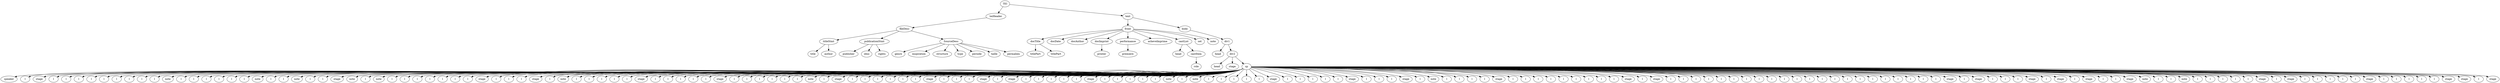 digraph Tree {
	"t0" [label = "TEI"];
	"t1" [label = "teiHeader"];
	"t2" [label = "fileDesc"];
	"t3" [label = "titleStmt"];
	"t4" [label = "title"];
	"t5" [label = "author"];
	"t6" [label = "publicationStmt"];
	"t7" [label = "publisher"];
	"t8" [label = "idno"];
	"t9" [label = "rights"];
	"t10" [label = "SourceDesc"];
	"t11" [label = "genre"];
	"t12" [label = "inspiration"];
	"t13" [label = "structure"];
	"t14" [label = "type"];
	"t15" [label = "periode"];
	"t16" [label = "taille"];
	"t17" [label = "permalien"];
	"t18" [label = "text"];
	"t19" [label = "front"];
	"t20" [label = "docTitle"];
	"t21" [label = "titlePart"];
	"t22" [label = "titlePart"];
	"t23" [label = "docDate"];
	"t24" [label = "docAuthor"];
	"t25" [label = "docImprint"];
	"t26" [label = "printer"];
	"t27" [label = "performance"];
	"t28" [label = "premiere"];
	"t29" [label = "acheveImprime"];
	"t30" [label = "castList"];
	"t31" [label = "head"];
	"t32" [label = "castItem"];
	"t33" [label = "role"];
	"t34" [label = "set"];
	"t35" [label = "note"];
	"t36" [label = "body"];
	"t37" [label = "div1"];
	"t38" [label = "head"];
	"t39" [label = "div2"];
	"t40" [label = "head"];
	"t41" [label = "stage"];
	"t42" [label = "sp"];
	"t43" [label = "speaker"];
	"t44" [label = "l"];
	"t45" [label = "stage"];
	"t46" [label = "l"];
	"t47" [label = "l"];
	"t48" [label = "l"];
	"t49" [label = "l"];
	"t50" [label = "l"];
	"t51" [label = "l"];
	"t52" [label = "l"];
	"t53" [label = "l"];
	"t54" [label = "l"];
	"t55" [label = "note"];
	"t56" [label = "l"];
	"t57" [label = "l"];
	"t58" [label = "l"];
	"t59" [label = "l"];
	"t60" [label = "l"];
	"t61" [label = "l"];
	"t62" [label = "note"];
	"t63" [label = "l"];
	"t64" [label = "l"];
	"t65" [label = "note"];
	"t66" [label = "l"];
	"t67" [label = "l"];
	"t68" [label = "stage"];
	"t69" [label = "note"];
	"t70" [label = "l"];
	"t71" [label = "note"];
	"t72" [label = "l"];
	"t73" [label = "l"];
	"t74" [label = "l"];
	"t75" [label = "l"];
	"t76" [label = "l"];
	"t77" [label = "l"];
	"t78" [label = "l"];
	"t79" [label = "stage"];
	"t80" [label = "l"];
	"t81" [label = "l"];
	"t82" [label = "l"];
	"t83" [label = "stage"];
	"t84" [label = "l"];
	"t85" [label = "note"];
	"t86" [label = "l"];
	"t87" [label = "l"];
	"t88" [label = "l"];
	"t89" [label = "l"];
	"t90" [label = "l"];
	"t91" [label = "stage"];
	"t92" [label = "l"];
	"t93" [label = "l"];
	"t94" [label = "l"];
	"t95" [label = "l"];
	"t96" [label = "l"];
	"t97" [label = "stage"];
	"t98" [label = "l"];
	"t99" [label = "l"];
	"t100" [label = "l"];
	"t101" [label = "l"];
	"t102" [label = "l"];
	"t103" [label = "l"];
	"t104" [label = "note"];
	"t105" [label = "l"];
	"t106" [label = "stage"];
	"t107" [label = "l"];
	"t108" [label = "l"];
	"t109" [label = "l"];
	"t110" [label = "l"];
	"t111" [label = "l"];
	"t112" [label = "l"];
	"t113" [label = "stage"];
	"t114" [label = "l"];
	"t115" [label = "l"];
	"t116" [label = "l"];
	"t117" [label = "stage"];
	"t118" [label = "l"];
	"t119" [label = "stage"];
	"t120" [label = "l"];
	"t121" [label = "l"];
	"t122" [label = "l"];
	"t123" [label = "l"];
	"t124" [label = "l"];
	"t125" [label = "stage"];
	"t126" [label = "l"];
	"t127" [label = "l"];
	"t128" [label = "l"];
	"t129" [label = "l"];
	"t130" [label = "l"];
	"t131" [label = "note"];
	"t132" [label = "l"];
	"t133" [label = "note"];
	"t134" [label = "l"];
	"t135" [label = "l"];
	"t136" [label = "l"];
	"t137" [label = "l"];
	"t138" [label = "l"];
	"t139" [label = "stage"];
	"t140" [label = "l"];
	"t141" [label = "l"];
	"t142" [label = "l"];
	"t143" [label = "l"];
	"t144" [label = "l"];
	"t145" [label = "stage"];
	"t146" [label = "l"];
	"t147" [label = "l"];
	"t148" [label = "l"];
	"t149" [label = "stage"];
	"t150" [label = "l"];
	"t151" [label = "note"];
	"t152" [label = "l"];
	"t153" [label = "l"];
	"t154" [label = "l"];
	"t155" [label = "l"];
	"t156" [label = "stage"];
	"t157" [label = "l"];
	"t158" [label = "l"];
	"t159" [label = "l"];
	"t160" [label = "l"];
	"t161" [label = "l"];
	"t162" [label = "l"];
	"t163" [label = "l"];
	"t164" [label = "l"];
	"t165" [label = "l"];
	"t166" [label = "stage"];
	"t167" [label = "l"];
	"t168" [label = "stage"];
	"t169" [label = "l"];
	"t170" [label = "l"];
	"t171" [label = "l"];
	"t172" [label = "l"];
	"t173" [label = "l"];
	"t174" [label = "l"];
	"t175" [label = "l"];
	"t176" [label = "l"];
	"t177" [label = "l"];
	"t178" [label = "l"];
	"t179" [label = "l"];
	"t180" [label = "l"];
	"t181" [label = "l"];
	"t182" [label = "l"];
	"t183" [label = "l"];
	"t184" [label = "l"];
	"t185" [label = "l"];
	"t186" [label = "l"];
	"t187" [label = "l"];
	"t188" [label = "l"];
	"t189" [label = "l"];
	"t190" [label = "l"];
	"t191" [label = "stage"];
	"t192" [label = "l"];
	"t193" [label = "stage"];
	"t194" [label = "l"];
	"t195" [label = "l"];
	"t196" [label = "l"];
	"t197" [label = "stage"];
	"t198" [label = "l"];
	"t199" [label = "stage"];
	"t200" [label = "l"];
	"t201" [label = "stage"];
	"t202" [label = "l"];
	"t203" [label = "l"];
	"t204" [label = "stage"];
	"t205" [label = "note"];
	"t206" [label = "l"];
	"t207" [label = "l"];
	"t208" [label = "note"];
	"t209" [label = "l"];
	"t210" [label = "l"];
	"t211" [label = "l"];
	"t212" [label = "l"];
	"t213" [label = "l"];
	"t214" [label = "stage"];
	"t215" [label = "l"];
	"t216" [label = "stage"];
	"t217" [label = "l"];
	"t218" [label = "l"];
	"t219" [label = "l"];
	"t220" [label = "l"];
	"t221" [label = "l"];
	"t222" [label = "stage"];
	"t223" [label = "l"];
	"t224" [label = "l"];
	"t225" [label = "l"];
	"t226" [label = "l"];
	"t227" [label = "l"];
	"t228" [label = "stage"];
	"t229" [label = "stage"];
	"t230" [label = "l"];
	"t231" [label = "stage"];
	"t0" -> "t1";
	"t1" -> "t2";
	"t2" -> "t3";
	"t3" -> "t4";
	"t3" -> "t5";
	"t2" -> "t6";
	"t6" -> "t7";
	"t6" -> "t8";
	"t6" -> "t9";
	"t2" -> "t10";
	"t10" -> "t11";
	"t10" -> "t12";
	"t10" -> "t13";
	"t10" -> "t14";
	"t10" -> "t15";
	"t10" -> "t16";
	"t10" -> "t17";
	"t0" -> "t18";
	"t18" -> "t19";
	"t19" -> "t20";
	"t20" -> "t21";
	"t20" -> "t22";
	"t19" -> "t23";
	"t19" -> "t24";
	"t19" -> "t25";
	"t25" -> "t26";
	"t19" -> "t27";
	"t27" -> "t28";
	"t19" -> "t29";
	"t19" -> "t30";
	"t30" -> "t31";
	"t30" -> "t32";
	"t32" -> "t33";
	"t19" -> "t34";
	"t19" -> "t35";
	"t18" -> "t36";
	"t36" -> "t37";
	"t37" -> "t38";
	"t37" -> "t39";
	"t39" -> "t40";
	"t39" -> "t41";
	"t39" -> "t42";
	"t42" -> "t43";
	"t42" -> "t44";
	"t42" -> "t45";
	"t42" -> "t46";
	"t42" -> "t47";
	"t42" -> "t48";
	"t42" -> "t49";
	"t42" -> "t50";
	"t42" -> "t51";
	"t42" -> "t52";
	"t42" -> "t53";
	"t42" -> "t54";
	"t42" -> "t55";
	"t42" -> "t56";
	"t42" -> "t57";
	"t42" -> "t58";
	"t42" -> "t59";
	"t42" -> "t60";
	"t42" -> "t61";
	"t42" -> "t62";
	"t42" -> "t63";
	"t42" -> "t64";
	"t42" -> "t65";
	"t42" -> "t66";
	"t42" -> "t67";
	"t42" -> "t68";
	"t42" -> "t69";
	"t42" -> "t70";
	"t42" -> "t71";
	"t42" -> "t72";
	"t42" -> "t73";
	"t42" -> "t74";
	"t42" -> "t75";
	"t42" -> "t76";
	"t42" -> "t77";
	"t42" -> "t78";
	"t42" -> "t79";
	"t42" -> "t80";
	"t42" -> "t81";
	"t42" -> "t82";
	"t42" -> "t83";
	"t42" -> "t84";
	"t42" -> "t85";
	"t42" -> "t86";
	"t42" -> "t87";
	"t42" -> "t88";
	"t42" -> "t89";
	"t42" -> "t90";
	"t42" -> "t91";
	"t42" -> "t92";
	"t42" -> "t93";
	"t42" -> "t94";
	"t42" -> "t95";
	"t42" -> "t96";
	"t42" -> "t97";
	"t42" -> "t98";
	"t42" -> "t99";
	"t42" -> "t100";
	"t42" -> "t101";
	"t42" -> "t102";
	"t42" -> "t103";
	"t42" -> "t104";
	"t42" -> "t105";
	"t42" -> "t106";
	"t42" -> "t107";
	"t42" -> "t108";
	"t42" -> "t109";
	"t42" -> "t110";
	"t42" -> "t111";
	"t42" -> "t112";
	"t42" -> "t113";
	"t42" -> "t114";
	"t42" -> "t115";
	"t42" -> "t116";
	"t42" -> "t117";
	"t42" -> "t118";
	"t42" -> "t119";
	"t42" -> "t120";
	"t42" -> "t121";
	"t42" -> "t122";
	"t42" -> "t123";
	"t42" -> "t124";
	"t42" -> "t125";
	"t42" -> "t126";
	"t42" -> "t127";
	"t42" -> "t128";
	"t42" -> "t129";
	"t42" -> "t130";
	"t42" -> "t131";
	"t42" -> "t132";
	"t42" -> "t133";
	"t42" -> "t134";
	"t42" -> "t135";
	"t42" -> "t136";
	"t42" -> "t137";
	"t42" -> "t138";
	"t42" -> "t139";
	"t42" -> "t140";
	"t42" -> "t141";
	"t42" -> "t142";
	"t42" -> "t143";
	"t42" -> "t144";
	"t42" -> "t145";
	"t42" -> "t146";
	"t42" -> "t147";
	"t42" -> "t148";
	"t42" -> "t149";
	"t42" -> "t150";
	"t42" -> "t151";
	"t42" -> "t152";
	"t42" -> "t153";
	"t42" -> "t154";
	"t42" -> "t155";
	"t42" -> "t156";
	"t42" -> "t157";
	"t42" -> "t158";
	"t42" -> "t159";
	"t42" -> "t160";
	"t42" -> "t161";
	"t42" -> "t162";
	"t42" -> "t163";
	"t42" -> "t164";
	"t42" -> "t165";
	"t42" -> "t166";
	"t42" -> "t167";
	"t42" -> "t168";
	"t42" -> "t169";
	"t42" -> "t170";
	"t42" -> "t171";
	"t42" -> "t172";
	"t42" -> "t173";
	"t42" -> "t174";
	"t42" -> "t175";
	"t42" -> "t176";
	"t42" -> "t177";
	"t42" -> "t178";
	"t42" -> "t179";
	"t42" -> "t180";
	"t42" -> "t181";
	"t42" -> "t182";
	"t42" -> "t183";
	"t42" -> "t184";
	"t42" -> "t185";
	"t42" -> "t186";
	"t42" -> "t187";
	"t42" -> "t188";
	"t42" -> "t189";
	"t42" -> "t190";
	"t42" -> "t191";
	"t42" -> "t192";
	"t42" -> "t193";
	"t42" -> "t194";
	"t42" -> "t195";
	"t42" -> "t196";
	"t42" -> "t197";
	"t42" -> "t198";
	"t42" -> "t199";
	"t42" -> "t200";
	"t42" -> "t201";
	"t42" -> "t202";
	"t42" -> "t203";
	"t42" -> "t204";
	"t42" -> "t205";
	"t42" -> "t206";
	"t42" -> "t207";
	"t42" -> "t208";
	"t42" -> "t209";
	"t42" -> "t210";
	"t42" -> "t211";
	"t42" -> "t212";
	"t42" -> "t213";
	"t42" -> "t214";
	"t42" -> "t215";
	"t42" -> "t216";
	"t42" -> "t217";
	"t42" -> "t218";
	"t42" -> "t219";
	"t42" -> "t220";
	"t42" -> "t221";
	"t42" -> "t222";
	"t42" -> "t223";
	"t42" -> "t224";
	"t42" -> "t225";
	"t42" -> "t226";
	"t42" -> "t227";
	"t42" -> "t228";
	"t42" -> "t229";
	"t42" -> "t230";
	"t42" -> "t231";
}
